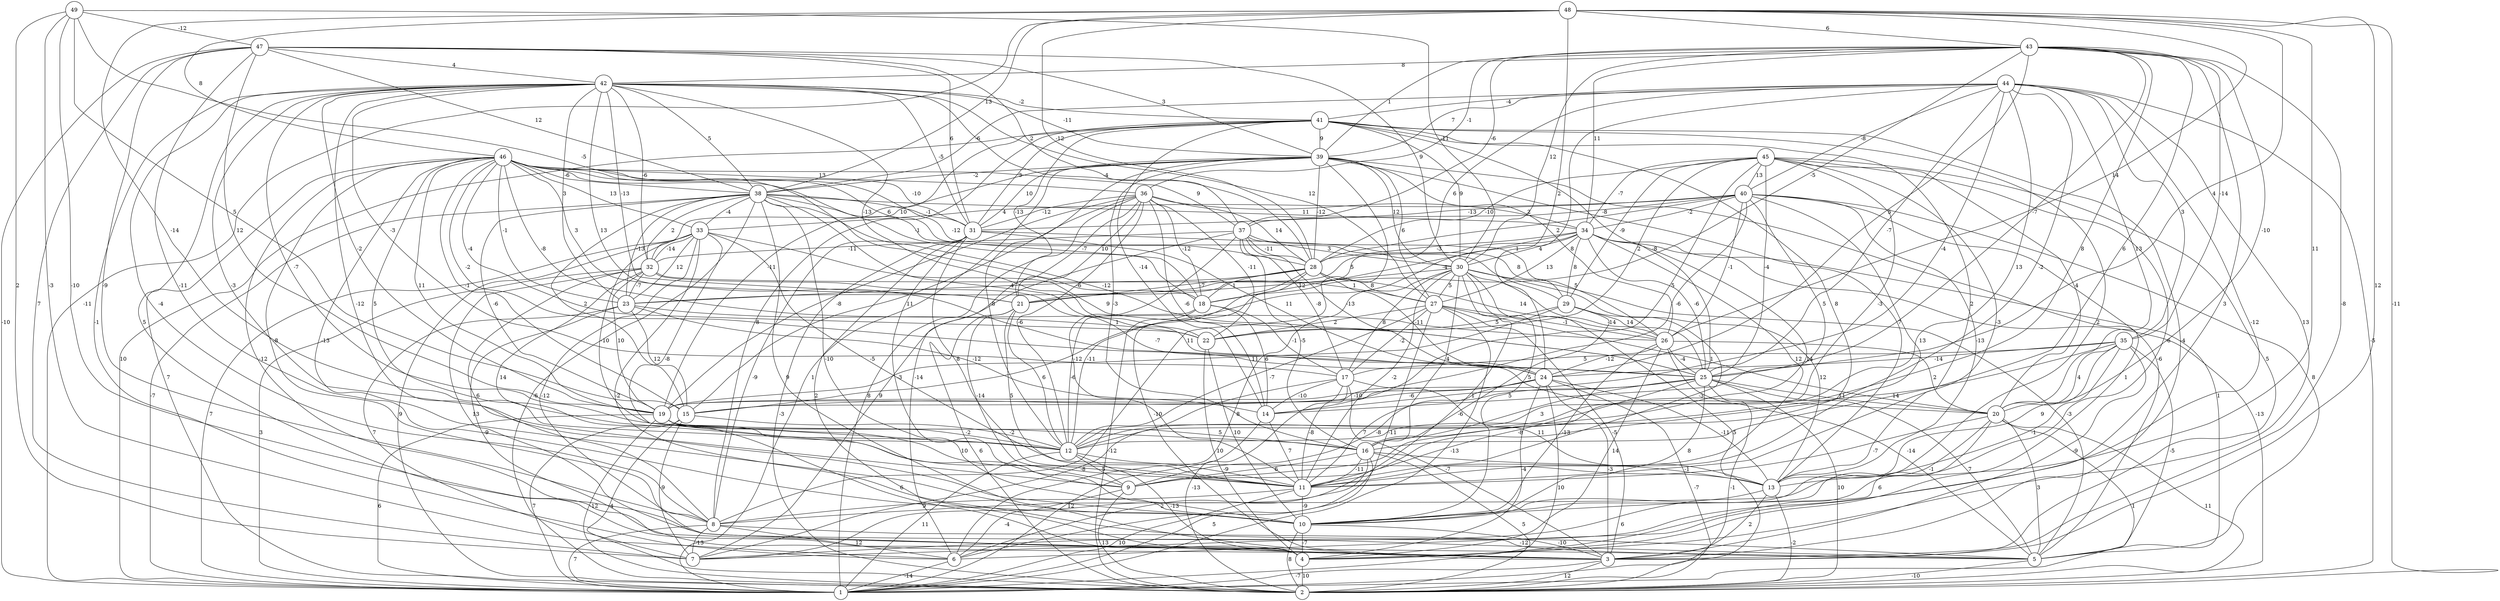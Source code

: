 graph { 
	 fontname="Helvetica,Arial,sans-serif" 
	 node [shape = circle]; 
	 49 -- 5 [label = "-10"];
	 49 -- 6 [label = "-3"];
	 49 -- 7 [label = "2"];
	 49 -- 15 [label = "5"];
	 49 -- 18 [label = "-5"];
	 49 -- 30 [label = "-11"];
	 49 -- 47 [label = "-12"];
	 48 -- 1 [label = "-11"];
	 48 -- 2 [label = "-11"];
	 48 -- 3 [label = "12"];
	 48 -- 12 [label = "-14"];
	 48 -- 13 [label = "11"];
	 48 -- 24 [label = "2"];
	 48 -- 25 [label = "4"];
	 48 -- 26 [label = "14"];
	 48 -- 28 [label = "-12"];
	 48 -- 38 [label = "13"];
	 48 -- 43 [label = "6"];
	 48 -- 46 [label = "8"];
	 47 -- 1 [label = "-10"];
	 47 -- 7 [label = "7"];
	 47 -- 8 [label = "-9"];
	 47 -- 10 [label = "-11"];
	 47 -- 19 [label = "12"];
	 47 -- 30 [label = "9"];
	 47 -- 31 [label = "6"];
	 47 -- 37 [label = "2"];
	 47 -- 38 [label = "12"];
	 47 -- 39 [label = "3"];
	 47 -- 42 [label = "4"];
	 46 -- 2 [label = "7"];
	 46 -- 5 [label = "-12"];
	 46 -- 8 [label = "-8"];
	 46 -- 10 [label = "-13"];
	 46 -- 12 [label = "5"];
	 46 -- 15 [label = "-1"];
	 46 -- 18 [label = "-1"];
	 46 -- 19 [label = "11"];
	 46 -- 21 [label = "3"];
	 46 -- 22 [label = "-4"];
	 46 -- 23 [label = "-1"];
	 46 -- 25 [label = "-2"];
	 46 -- 26 [label = "-8"];
	 46 -- 28 [label = "6"];
	 46 -- 29 [label = "-12"];
	 46 -- 31 [label = "-10"];
	 46 -- 33 [label = "13"];
	 46 -- 36 [label = "13"];
	 46 -- 37 [label = "9"];
	 46 -- 38 [label = "-6"];
	 45 -- 3 [label = "5"];
	 45 -- 10 [label = "-6"];
	 45 -- 11 [label = "-3"];
	 45 -- 12 [label = "-3"];
	 45 -- 14 [label = "5"];
	 45 -- 20 [label = "4"];
	 45 -- 22 [label = "2"];
	 45 -- 25 [label = "-4"];
	 45 -- 28 [label = "-10"];
	 45 -- 29 [label = "-9"];
	 45 -- 34 [label = "-7"];
	 45 -- 40 [label = "13"];
	 44 -- 2 [label = "-5"];
	 44 -- 4 [label = "13"];
	 44 -- 7 [label = "-12"];
	 44 -- 12 [label = "13"];
	 44 -- 15 [label = "1"];
	 44 -- 16 [label = "-2"];
	 44 -- 19 [label = "-4"];
	 44 -- 20 [label = "13"];
	 44 -- 21 [label = "6"];
	 44 -- 25 [label = "-7"];
	 44 -- 35 [label = "3"];
	 44 -- 38 [label = "-6"];
	 44 -- 39 [label = "7"];
	 44 -- 40 [label = "-8"];
	 44 -- 41 [label = "-4"];
	 43 -- 3 [label = "-8"];
	 43 -- 6 [label = "3"];
	 43 -- 12 [label = "8"];
	 43 -- 16 [label = "6"];
	 43 -- 18 [label = "-5"];
	 43 -- 20 [label = "-10"];
	 43 -- 24 [label = "5"];
	 43 -- 25 [label = "-7"];
	 43 -- 30 [label = "12"];
	 43 -- 34 [label = "11"];
	 43 -- 35 [label = "-14"];
	 43 -- 36 [label = "-1"];
	 43 -- 37 [label = "-6"];
	 43 -- 39 [label = "1"];
	 43 -- 42 [label = "8"];
	 42 -- 3 [label = "5"];
	 42 -- 6 [label = "-1"];
	 42 -- 8 [label = "-4"];
	 42 -- 9 [label = "-3"];
	 42 -- 10 [label = "-12"];
	 42 -- 16 [label = "-7"];
	 42 -- 17 [label = "-3"];
	 42 -- 19 [label = "-2"];
	 42 -- 21 [label = "-13"];
	 42 -- 22 [label = "-13"];
	 42 -- 23 [label = "3"];
	 42 -- 25 [label = "13"];
	 42 -- 27 [label = "12"];
	 42 -- 28 [label = "-4"];
	 42 -- 31 [label = "-5"];
	 42 -- 32 [label = "-6"];
	 42 -- 38 [label = "5"];
	 42 -- 39 [label = "-11"];
	 42 -- 41 [label = "-2"];
	 41 -- 1 [label = "10"];
	 41 -- 3 [label = "-4"];
	 41 -- 8 [label = "8"];
	 41 -- 9 [label = "8"];
	 41 -- 10 [label = "2"];
	 41 -- 13 [label = "2"];
	 41 -- 14 [label = "-14"];
	 41 -- 19 [label = "-11"];
	 41 -- 21 [label = "-13"];
	 41 -- 25 [label = "-8"];
	 41 -- 30 [label = "9"];
	 41 -- 31 [label = "3"];
	 41 -- 39 [label = "9"];
	 40 -- 4 [label = "1"];
	 40 -- 5 [label = "8"];
	 40 -- 11 [label = "13"];
	 40 -- 13 [label = "-13"];
	 40 -- 14 [label = "5"];
	 40 -- 15 [label = "-6"];
	 40 -- 26 [label = "-1"];
	 40 -- 28 [label = "2"];
	 40 -- 31 [label = "-13"];
	 40 -- 33 [label = "4"];
	 40 -- 34 [label = "-2"];
	 40 -- 37 [label = "-8"];
	 39 -- 1 [label = "1"];
	 39 -- 5 [label = "-6"];
	 39 -- 8 [label = "11"];
	 39 -- 12 [label = "-8"];
	 39 -- 13 [label = "7"];
	 39 -- 16 [label = "-3"];
	 39 -- 26 [label = "8"];
	 39 -- 27 [label = "6"];
	 39 -- 28 [label = "-12"];
	 39 -- 30 [label = "12"];
	 39 -- 31 [label = "10"];
	 39 -- 32 [label = "10"];
	 39 -- 38 [label = "-2"];
	 38 -- 1 [label = "-7"];
	 38 -- 2 [label = "-6"];
	 38 -- 3 [label = "9"];
	 38 -- 10 [label = "-10"];
	 38 -- 15 [label = "2"];
	 38 -- 18 [label = "-7"];
	 38 -- 19 [label = "-6"];
	 38 -- 23 [label = "-13"];
	 38 -- 24 [label = "-4"];
	 38 -- 25 [label = "-12"];
	 38 -- 31 [label = "-1"];
	 38 -- 32 [label = "2"];
	 38 -- 33 [label = "-4"];
	 38 -- 34 [label = "11"];
	 37 -- 7 [label = "9"];
	 37 -- 11 [label = "-12"];
	 37 -- 16 [label = "-5"];
	 37 -- 17 [label = "-8"];
	 37 -- 24 [label = "-13"];
	 37 -- 26 [label = "5"];
	 37 -- 28 [label = "-11"];
	 37 -- 30 [label = "3"];
	 37 -- 32 [label = "-11"];
	 36 -- 1 [label = "8"];
	 36 -- 6 [label = "-14"];
	 36 -- 12 [label = "-6"];
	 36 -- 14 [label = "-6"];
	 36 -- 15 [label = "11"];
	 36 -- 18 [label = "-12"];
	 36 -- 19 [label = "-8"];
	 36 -- 21 [label = "10"];
	 36 -- 22 [label = "-11"];
	 36 -- 28 [label = "14"];
	 36 -- 31 [label = "-12"];
	 36 -- 34 [label = "2"];
	 35 -- 3 [label = "-9"];
	 35 -- 5 [label = "-5"];
	 35 -- 8 [label = "-1"];
	 35 -- 12 [label = "14"];
	 35 -- 13 [label = "9"];
	 35 -- 17 [label = "5"];
	 35 -- 20 [label = "4"];
	 35 -- 24 [label = "-14"];
	 34 -- 2 [label = "-13"];
	 34 -- 5 [label = "1"];
	 34 -- 9 [label = "14"];
	 34 -- 11 [label = "12"];
	 34 -- 18 [label = "-4"];
	 34 -- 23 [label = "5"];
	 34 -- 25 [label = "-6"];
	 34 -- 27 [label = "13"];
	 34 -- 28 [label = "-3"];
	 34 -- 29 [label = "8"];
	 34 -- 30 [label = "4"];
	 33 -- 1 [label = "7"];
	 33 -- 2 [label = "9"];
	 33 -- 4 [label = "-12"];
	 33 -- 5 [label = "-2"];
	 33 -- 9 [label = "-8"];
	 33 -- 12 [label = "-10"];
	 33 -- 13 [label = "-5"];
	 33 -- 23 [label = "12"];
	 33 -- 25 [label = "9"];
	 33 -- 32 [label = "-14"];
	 32 -- 1 [label = "3"];
	 32 -- 3 [label = "13"];
	 32 -- 8 [label = "6"];
	 32 -- 11 [label = "14"];
	 32 -- 19 [label = "10"];
	 32 -- 20 [label = "-7"];
	 32 -- 23 [label = "-7"];
	 32 -- 27 [label = "1"];
	 31 -- 2 [label = "-3"];
	 31 -- 3 [label = "2"];
	 31 -- 8 [label = "-9"];
	 31 -- 10 [label = "-3"];
	 31 -- 11 [label = "8"];
	 31 -- 24 [label = "11"];
	 31 -- 29 [label = "8"];
	 30 -- 2 [label = "5"];
	 30 -- 5 [label = "-3"];
	 30 -- 6 [label = "8"];
	 30 -- 7 [label = "-6"];
	 30 -- 10 [label = "5"];
	 30 -- 11 [label = "-2"];
	 30 -- 13 [label = "12"];
	 30 -- 16 [label = "4"];
	 30 -- 17 [label = "8"];
	 30 -- 21 [label = "12"];
	 30 -- 25 [label = "-14"];
	 30 -- 27 [label = "5"];
	 29 -- 11 [label = "-3"];
	 29 -- 16 [label = "5"];
	 29 -- 19 [label = "11"];
	 29 -- 22 [label = "5"];
	 29 -- 26 [label = "14"];
	 28 -- 3 [label = "-10"];
	 28 -- 12 [label = "-11"];
	 28 -- 18 [label = "-1"];
	 28 -- 21 [label = "-7"];
	 28 -- 23 [label = "-6"];
	 28 -- 24 [label = "-11"];
	 28 -- 26 [label = "14"];
	 28 -- 27 [label = "8"];
	 27 -- 1 [label = "-13"];
	 27 -- 3 [label = "-5"];
	 27 -- 6 [label = "-11"];
	 27 -- 12 [label = "-7"];
	 27 -- 17 [label = "-2"];
	 27 -- 20 [label = "1"];
	 27 -- 22 [label = "2"];
	 27 -- 26 [label = "-1"];
	 26 -- 4 [label = "14"];
	 26 -- 5 [label = "-14"];
	 26 -- 10 [label = "-13"];
	 26 -- 20 [label = "2"];
	 26 -- 24 [label = "-12"];
	 26 -- 25 [label = "-4"];
	 25 -- 1 [label = "-1"];
	 25 -- 2 [label = "10"];
	 25 -- 5 [label = "7"];
	 25 -- 9 [label = "-8"];
	 25 -- 10 [label = "8"];
	 25 -- 11 [label = "-8"];
	 25 -- 14 [label = "1"];
	 25 -- 16 [label = "3"];
	 25 -- 20 [label = "11"];
	 24 -- 1 [label = "10"];
	 24 -- 2 [label = "-7"];
	 24 -- 3 [label = "-3"];
	 24 -- 4 [label = "-4"];
	 24 -- 11 [label = "7"];
	 24 -- 13 [label = "-11"];
	 24 -- 15 [label = "-6"];
	 24 -- 19 [label = "-10"];
	 23 -- 4 [label = "-9"];
	 23 -- 7 [label = "7"];
	 23 -- 14 [label = "-12"];
	 23 -- 15 [label = "12"];
	 23 -- 22 [label = "1"];
	 22 -- 4 [label = "10"];
	 22 -- 10 [label = "10"];
	 21 -- 2 [label = "6"];
	 21 -- 9 [label = "-14"];
	 21 -- 11 [label = "5"];
	 21 -- 12 [label = "6"];
	 20 -- 1 [label = "1"];
	 20 -- 2 [label = "11"];
	 20 -- 4 [label = "6"];
	 20 -- 5 [label = "3"];
	 20 -- 10 [label = "-1"];
	 20 -- 11 [label = "-7"];
	 19 -- 1 [label = "6"];
	 19 -- 2 [label = "-12"];
	 19 -- 4 [label = "6"];
	 19 -- 11 [label = "10"];
	 19 -- 12 [label = "-2"];
	 19 -- 16 [label = "5"];
	 18 -- 2 [label = "-12"];
	 18 -- 12 [label = "-6"];
	 18 -- 14 [label = "6"];
	 18 -- 17 [label = "-1"];
	 17 -- 2 [label = "-13"];
	 17 -- 3 [label = "-7"];
	 17 -- 7 [label = "-8"];
	 17 -- 11 [label = "-8"];
	 17 -- 13 [label = "11"];
	 17 -- 14 [label = "-10"];
	 16 -- 1 [label = "5"];
	 16 -- 2 [label = "5"];
	 16 -- 6 [label = "2"];
	 16 -- 9 [label = "6"];
	 16 -- 11 [label = "-11"];
	 16 -- 13 [label = "-1"];
	 15 -- 1 [label = "7"];
	 15 -- 2 [label = "4"];
	 15 -- 7 [label = "-9"];
	 15 -- 12 [label = "-2"];
	 14 -- 1 [label = "12"];
	 14 -- 11 [label = "7"];
	 13 -- 2 [label = "-2"];
	 13 -- 3 [label = "2"];
	 13 -- 7 [label = "6"];
	 12 -- 1 [label = "11"];
	 12 -- 4 [label = "-13"];
	 12 -- 9 [label = "5"];
	 12 -- 11 [label = "-9"];
	 11 -- 1 [label = "10"];
	 11 -- 8 [label = "9"];
	 11 -- 10 [label = "-9"];
	 10 -- 2 [label = "8"];
	 10 -- 3 [label = "-10"];
	 10 -- 4 [label = "-7"];
	 9 -- 2 [label = "13"];
	 9 -- 6 [label = "-4"];
	 8 -- 1 [label = "7"];
	 8 -- 5 [label = "-12"];
	 8 -- 6 [label = "12"];
	 8 -- 7 [label = "-13"];
	 6 -- 1 [label = "-14"];
	 5 -- 2 [label = "-10"];
	 4 -- 2 [label = "10"];
	 3 -- 1 [label = "-7"];
	 3 -- 2 [label = "12"];
	 1;
	 2;
	 3;
	 4;
	 5;
	 6;
	 7;
	 8;
	 9;
	 10;
	 11;
	 12;
	 13;
	 14;
	 15;
	 16;
	 17;
	 18;
	 19;
	 20;
	 21;
	 22;
	 23;
	 24;
	 25;
	 26;
	 27;
	 28;
	 29;
	 30;
	 31;
	 32;
	 33;
	 34;
	 35;
	 36;
	 37;
	 38;
	 39;
	 40;
	 41;
	 42;
	 43;
	 44;
	 45;
	 46;
	 47;
	 48;
	 49;
}
